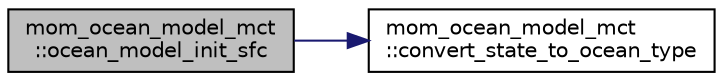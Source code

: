 digraph "mom_ocean_model_mct::ocean_model_init_sfc"
{
 // INTERACTIVE_SVG=YES
 // LATEX_PDF_SIZE
  edge [fontname="Helvetica",fontsize="10",labelfontname="Helvetica",labelfontsize="10"];
  node [fontname="Helvetica",fontsize="10",shape=record];
  rankdir="LR";
  Node1 [label="mom_ocean_model_mct\l::ocean_model_init_sfc",height=0.2,width=0.4,color="black", fillcolor="grey75", style="filled", fontcolor="black",tooltip="This subroutine extracts the surface properties from the ocean's internal state and stores them in th..."];
  Node1 -> Node2 [color="midnightblue",fontsize="10",style="solid",fontname="Helvetica"];
  Node2 [label="mom_ocean_model_mct\l::convert_state_to_ocean_type",height=0.2,width=0.4,color="black", fillcolor="white", style="filled",URL="$namespacemom__ocean__model__mct.html#a0cb497652e453db49e7324356ef938c0",tooltip="This subroutine translates the coupler's ocean_data_type into MOM's surface state variable...."];
}
